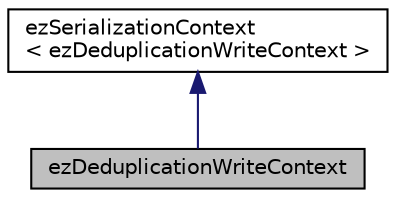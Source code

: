digraph "ezDeduplicationWriteContext"
{
 // LATEX_PDF_SIZE
  edge [fontname="Helvetica",fontsize="10",labelfontname="Helvetica",labelfontsize="10"];
  node [fontname="Helvetica",fontsize="10",shape=record];
  Node1 [label="ezDeduplicationWriteContext",height=0.2,width=0.4,color="black", fillcolor="grey75", style="filled", fontcolor="black",tooltip="Serialization Context that de-duplicates objects when writing to a stream. Duplicated objects are ide..."];
  Node2 -> Node1 [dir="back",color="midnightblue",fontsize="10",style="solid",fontname="Helvetica"];
  Node2 [label="ezSerializationContext\l\< ezDeduplicationWriteContext \>",height=0.2,width=0.4,color="black", fillcolor="white", style="filled",URL="$d6/ddf/classez_serialization_context.htm",tooltip=" "];
}
